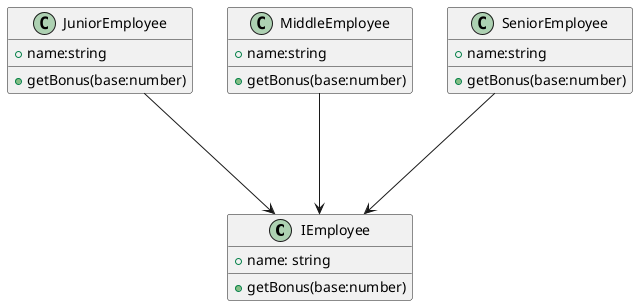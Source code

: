 @startuml

class IEmployee {
  +name: string
  +getBonus(base:number)
}

class JuniorEmployee {
  +name:string
  +getBonus(base:number)
}

class MiddleEmployee {
  +name:string
  +getBonus(base:number)
}

class SeniorEmployee {
  +name:string
  +getBonus(base:number)
}

JuniorEmployee ---> IEmployee
MiddleEmployee ---> IEmployee
SeniorEmployee ---> IEmployee

@enduml
